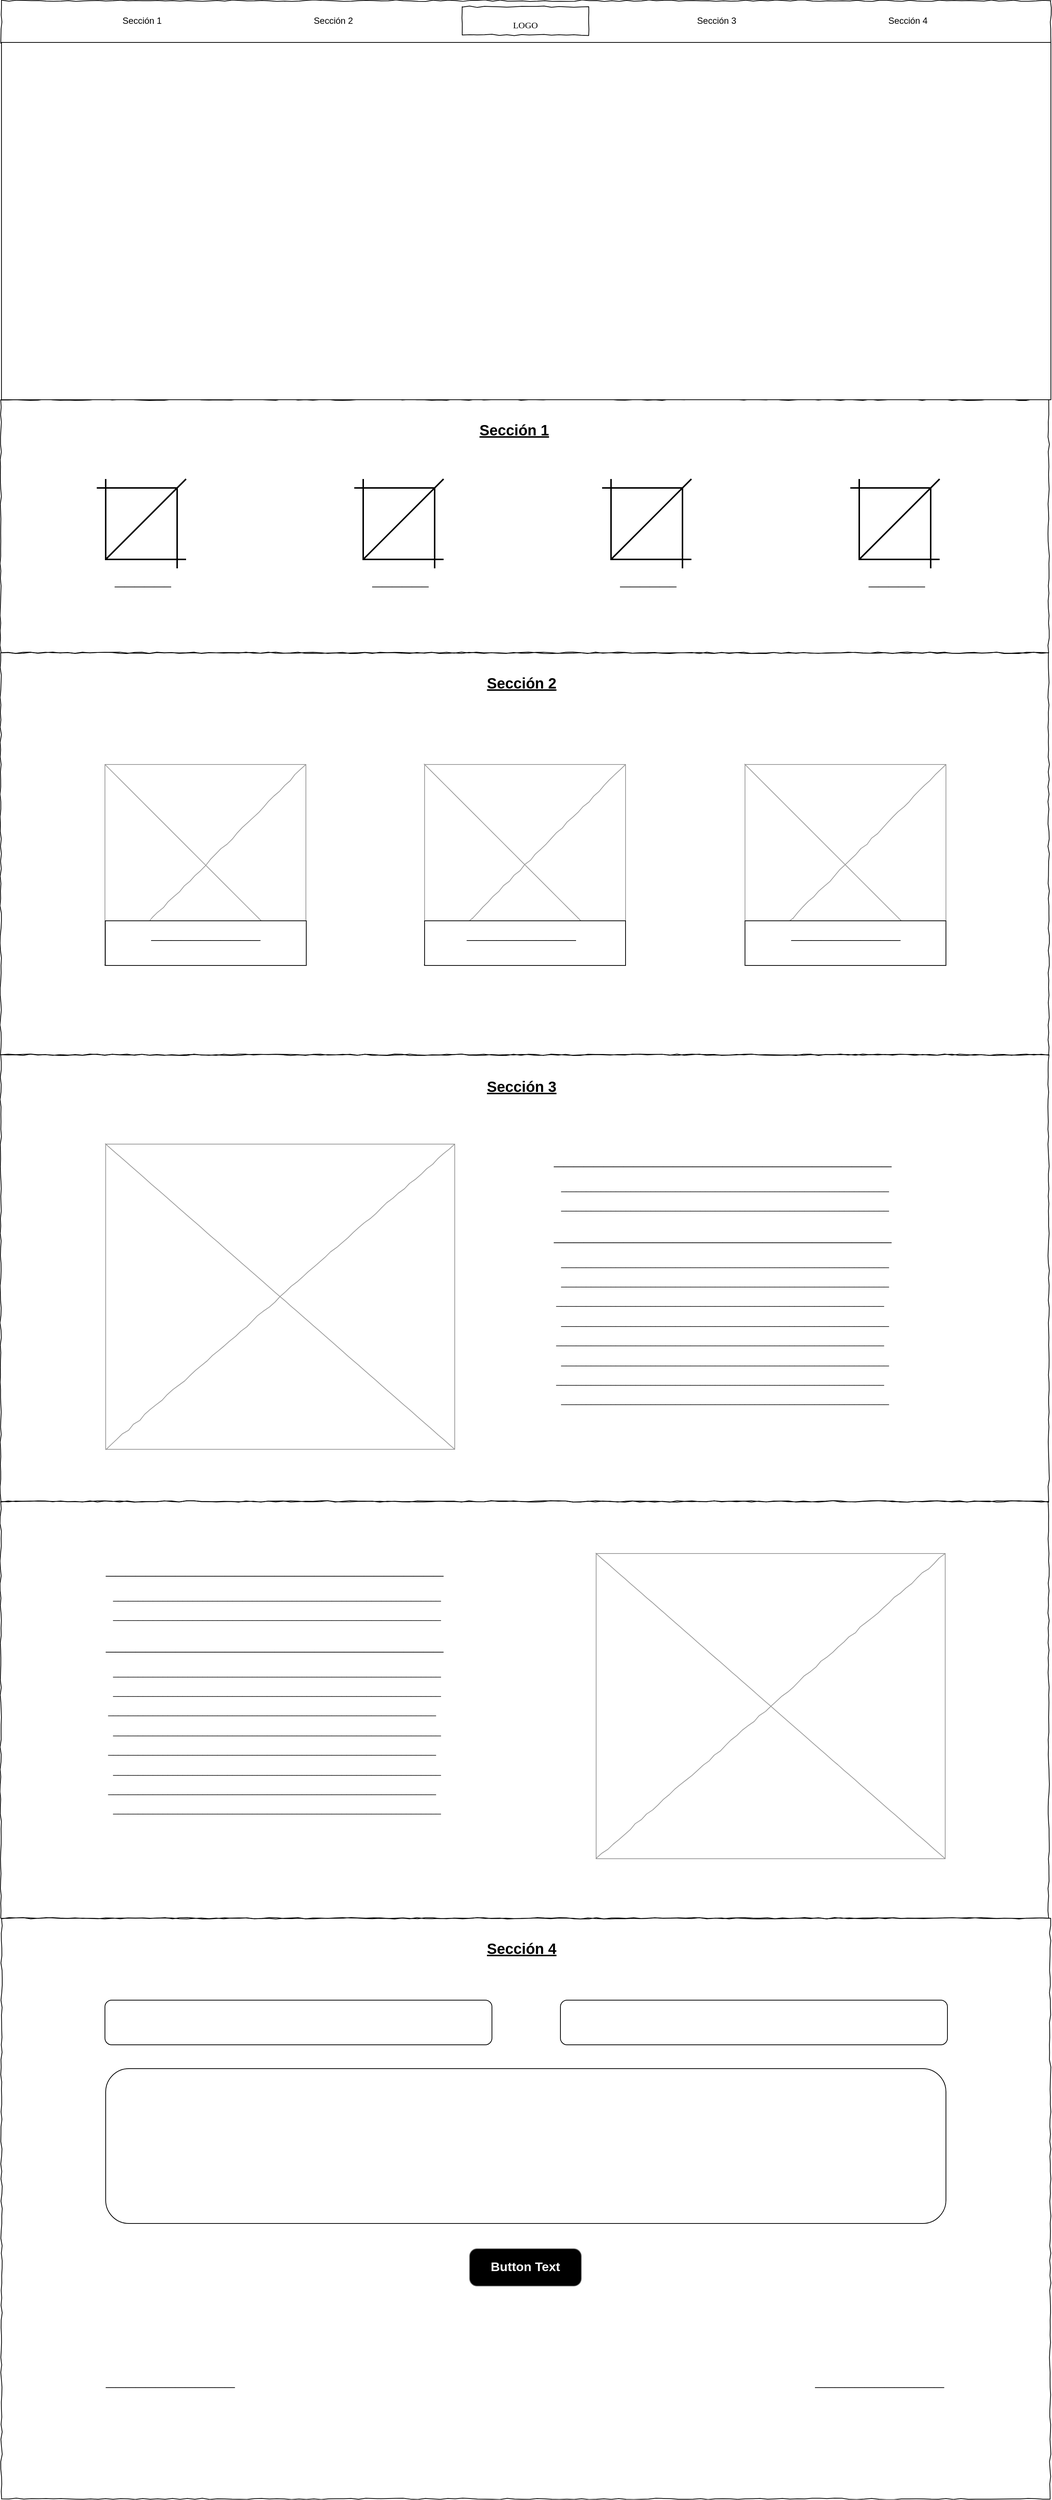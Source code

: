 <mxfile version="12.0.0" type="github" pages="1"><diagram id="0LMb7xExMd5GpuWsq3H-" name="Page-1"><mxGraphModel dx="6459" dy="3120" grid="1" gridSize="10" guides="1" tooltips="1" connect="1" arrows="1" fold="1" page="1" pageScale="1" pageWidth="827" pageHeight="1169" math="0" shadow="0"><root><mxCell id="0"/><mxCell id="1" parent="0"/><mxCell id="923g_mKpPHge-toQImEV-1" value="" style="whiteSpace=wrap;html=1;rounded=0;shadow=0;labelBackgroundColor=none;strokeColor=#000000;strokeWidth=1;fillColor=none;fontFamily=Verdana;fontSize=12;fontColor=#000000;align=center;comic=1;" vertex="1" parent="1"><mxGeometry x="-120" y="1500" width="1408" height="600" as="geometry"/></mxCell><mxCell id="923g_mKpPHge-toQImEV-3" value="" style="whiteSpace=wrap;html=1;rounded=0;shadow=0;labelBackgroundColor=none;strokeColor=#000000;strokeWidth=1;fillColor=none;fontFamily=Verdana;fontSize=12;fontColor=#000000;align=center;comic=1;" vertex="1" parent="1"><mxGeometry x="-119" y="84" width="1410" height="57" as="geometry"/></mxCell><mxCell id="923g_mKpPHge-toQImEV-4" value="&lt;font style=&quot;font-size: 12px&quot;&gt;LOGO&lt;br&gt;&lt;/font&gt;" style="whiteSpace=wrap;html=1;rounded=0;shadow=0;labelBackgroundColor=none;strokeColor=#000000;strokeWidth=1;fillColor=#ffffff;fontFamily=Verdana;fontSize=28;fontColor=#000000;align=center;comic=1;" vertex="1" parent="1"><mxGeometry x="500" y="92" width="170" height="38" as="geometry"/></mxCell><mxCell id="923g_mKpPHge-toQImEV-5" value="" style="line;strokeWidth=1;html=1;rounded=0;shadow=0;labelBackgroundColor=none;fillColor=none;fontFamily=Verdana;fontSize=14;fontColor=#000000;align=center;comic=1;" vertex="1" parent="1"><mxGeometry x="20" y="140" width="1130" height="10" as="geometry"/></mxCell><mxCell id="923g_mKpPHge-toQImEV-24" value="" style="whiteSpace=wrap;html=1;rounded=0;shadow=0;labelBackgroundColor=none;strokeColor=#000000;strokeWidth=1;fillColor=none;fontFamily=Verdana;fontSize=12;fontColor=#000000;align=center;comic=1;" vertex="1" parent="1"><mxGeometry x="-120" y="620" width="1408" height="340" as="geometry"/></mxCell><mxCell id="923g_mKpPHge-toQImEV-25" value="" style="html=1;verticalLabelPosition=bottom;align=center;labelBackgroundColor=#ffffff;verticalAlign=top;strokeWidth=2;strokeColor=#000000;fillColor=#ffffff;shadow=0;dashed=0;shape=mxgraph.ios7.icons.crop;fontSize=12;flipH=0;flipV=0;" vertex="1" parent="1"><mxGeometry x="9" y="726.5" width="120" height="120" as="geometry"/></mxCell><mxCell id="923g_mKpPHge-toQImEV-28" value="" style="whiteSpace=wrap;html=1;rounded=0;shadow=0;labelBackgroundColor=none;strokeColor=#000000;strokeWidth=1;fillColor=none;fontFamily=Verdana;fontSize=12;fontColor=#000000;align=center;comic=1;" vertex="1" parent="1"><mxGeometry x="-120" y="960" width="1408" height="540" as="geometry"/></mxCell><mxCell id="923g_mKpPHge-toQImEV-32" value="&lt;h1&gt;___________&lt;/h1&gt;&lt;p&gt;&amp;nbsp;&lt;/p&gt;" style="text;html=1;strokeColor=none;fillColor=none;spacing=5;spacingTop=-20;whiteSpace=wrap;overflow=hidden;rounded=0;fontSize=12;" vertex="1" parent="1"><mxGeometry x="28" y="840.5" width="84" height="53" as="geometry"/></mxCell><mxCell id="923g_mKpPHge-toQImEV-41" value="" style="verticalLabelPosition=bottom;shadow=0;dashed=0;align=center;html=1;verticalAlign=top;strokeWidth=1;shape=mxgraph.mockup.graphics.simpleIcon;strokeColor=#999999;fillColor=#ffffff;rounded=0;labelBackgroundColor=none;fontFamily=Verdana;fontSize=14;fontColor=#000000;comic=1;" vertex="1" parent="1"><mxGeometry x="20" y="1110" width="270" height="270" as="geometry"/></mxCell><mxCell id="923g_mKpPHge-toQImEV-42" value="" style="verticalLabelPosition=bottom;shadow=0;dashed=0;align=center;html=1;verticalAlign=top;strokeWidth=1;shape=mxgraph.mockup.graphics.simpleIcon;strokeColor=#999999;fillColor=#ffffff;rounded=0;labelBackgroundColor=none;fontFamily=Verdana;fontSize=14;fontColor=#000000;comic=1;" vertex="1" parent="1"><mxGeometry x="449.5" y="1110" width="270" height="270" as="geometry"/></mxCell><mxCell id="923g_mKpPHge-toQImEV-43" value="" style="verticalLabelPosition=bottom;shadow=0;dashed=0;align=center;html=1;verticalAlign=top;strokeWidth=1;shape=mxgraph.mockup.graphics.simpleIcon;strokeColor=#999999;fillColor=#ffffff;rounded=0;labelBackgroundColor=none;fontFamily=Verdana;fontSize=14;fontColor=#000000;comic=1;" vertex="1" parent="1"><mxGeometry x="880" y="1110" width="270" height="270" as="geometry"/></mxCell><mxCell id="923g_mKpPHge-toQImEV-67" value="" style="whiteSpace=wrap;html=1;rounded=0;shadow=0;labelBackgroundColor=none;strokeColor=#000000;strokeWidth=1;fillColor=none;fontFamily=Verdana;fontSize=12;fontColor=#000000;align=center;comic=1;" vertex="1" parent="1"><mxGeometry x="-119" y="2660" width="1409" height="780" as="geometry"/></mxCell><mxCell id="923g_mKpPHge-toQImEV-68" value="&lt;h1&gt;_____________&lt;/h1&gt;&lt;p&gt;&amp;nbsp;&lt;br&gt;&lt;/p&gt;" style="text;html=1;strokeColor=none;fillColor=none;spacing=5;spacingTop=-20;whiteSpace=wrap;overflow=hidden;rounded=0;fontSize=12;" vertex="1" parent="1"><mxGeometry x="16" y="3260" width="190" height="50" as="geometry"/></mxCell><mxCell id="923g_mKpPHge-toQImEV-69" value="" style="shape=image;html=1;verticalAlign=top;verticalLabelPosition=bottom;labelBackgroundColor=#ffffff;imageAspect=0;aspect=fixed;image=https://cdn3.iconfinder.com/data/icons/picons-social/57/03-twitter-128.png;strokeColor=#000000;fillColor=#B3B3B3;fontSize=12;" vertex="1" parent="1"><mxGeometry x="484.029" y="3270" width="30" height="30" as="geometry"/></mxCell><mxCell id="923g_mKpPHge-toQImEV-70" value="" style="shape=image;html=1;verticalAlign=top;verticalLabelPosition=bottom;labelBackgroundColor=#ffffff;imageAspect=0;aspect=fixed;image=https://cdn3.iconfinder.com/data/icons/picons-social/57/06-facebook-128.png;strokeColor=#000000;fillColor=#B3B3B3;fontSize=12;" vertex="1" parent="1"><mxGeometry x="535" y="3270" width="30" height="30" as="geometry"/></mxCell><mxCell id="923g_mKpPHge-toQImEV-71" value="" style="shape=image;html=1;verticalAlign=top;verticalLabelPosition=bottom;labelBackgroundColor=#ffffff;imageAspect=0;aspect=fixed;image=https://cdn0.iconfinder.com/data/icons/social-glyph/30/youtube-120.png;strokeColor=#000000;fillColor=#B3B3B3;fontSize=12;" vertex="1" parent="1"><mxGeometry x="586" y="3270" width="30" height="30" as="geometry"/></mxCell><mxCell id="923g_mKpPHge-toQImEV-72" value="" style="shape=image;html=1;verticalAlign=top;verticalLabelPosition=bottom;labelBackgroundColor=#ffffff;imageAspect=0;aspect=fixed;image=https://cdn3.iconfinder.com/data/icons/picons-social/57/38-instagram-128.png;strokeColor=#000000;fillColor=#B3B3B3;fontSize=12;" vertex="1" parent="1"><mxGeometry x="636" y="3270" width="30" height="30" as="geometry"/></mxCell><mxCell id="923g_mKpPHge-toQImEV-75" value="Sección 1" style="text;html=1;strokeColor=none;fillColor=none;align=center;verticalAlign=middle;whiteSpace=wrap;rounded=0;" vertex="1" parent="1"><mxGeometry x="20" y="101" width="100" height="20" as="geometry"/></mxCell><mxCell id="923g_mKpPHge-toQImEV-76" value="Sección 2" style="text;html=1;strokeColor=none;fillColor=none;align=center;verticalAlign=middle;whiteSpace=wrap;rounded=0;" vertex="1" parent="1"><mxGeometry x="277" y="101" width="100" height="20" as="geometry"/></mxCell><mxCell id="923g_mKpPHge-toQImEV-77" value="Sección 3" style="text;html=1;strokeColor=none;fillColor=none;align=center;verticalAlign=middle;whiteSpace=wrap;rounded=0;" vertex="1" parent="1"><mxGeometry x="792" y="101" width="100" height="20" as="geometry"/></mxCell><mxCell id="923g_mKpPHge-toQImEV-78" value="Sección 4" style="text;html=1;strokeColor=none;fillColor=none;align=center;verticalAlign=middle;whiteSpace=wrap;rounded=0;" vertex="1" parent="1"><mxGeometry x="1049" y="101" width="100" height="20" as="geometry"/></mxCell><mxCell id="923g_mKpPHge-toQImEV-82" value="" style="whiteSpace=wrap;html=1;" vertex="1" parent="1"><mxGeometry x="-119" y="140" width="1410" height="480" as="geometry"/></mxCell><mxCell id="923g_mKpPHge-toQImEV-81" value="" style="shape=image;html=1;verticalAlign=top;verticalLabelPosition=bottom;labelBackgroundColor=#ffffff;imageAspect=0;aspect=fixed;image=https://cdn0.iconfinder.com/data/icons/social-glyph/30/youtube-120.png" vertex="1" parent="1"><mxGeometry x="524" y="329.857" width="120" height="120" as="geometry"/></mxCell><mxCell id="923g_mKpPHge-toQImEV-83" value="" style="html=1;verticalLabelPosition=bottom;align=center;labelBackgroundColor=#ffffff;verticalAlign=top;strokeWidth=2;strokeColor=#000000;fillColor=#ffffff;shadow=0;dashed=0;shape=mxgraph.ios7.icons.crop;fontSize=12;flipH=0;flipV=0;" vertex="1" parent="1"><mxGeometry x="355" y="726.5" width="120" height="120" as="geometry"/></mxCell><mxCell id="923g_mKpPHge-toQImEV-84" value="" style="html=1;verticalLabelPosition=bottom;align=center;labelBackgroundColor=#ffffff;verticalAlign=top;strokeWidth=2;strokeColor=#000000;fillColor=#ffffff;shadow=0;dashed=0;shape=mxgraph.ios7.icons.crop;fontSize=12;flipH=0;flipV=0;" vertex="1" parent="1"><mxGeometry x="688" y="726.5" width="120" height="120" as="geometry"/></mxCell><mxCell id="923g_mKpPHge-toQImEV-85" value="" style="html=1;verticalLabelPosition=bottom;align=center;labelBackgroundColor=#ffffff;verticalAlign=top;strokeWidth=2;strokeColor=#000000;fillColor=#ffffff;shadow=0;dashed=0;shape=mxgraph.ios7.icons.crop;fontSize=12;flipH=0;flipV=0;" vertex="1" parent="1"><mxGeometry x="1021.5" y="726.5" width="120" height="120" as="geometry"/></mxCell><mxCell id="923g_mKpPHge-toQImEV-86" value="&lt;h1&gt;___________&lt;/h1&gt;&lt;p&gt;&amp;nbsp;&lt;/p&gt;" style="text;html=1;strokeColor=none;fillColor=none;spacing=5;spacingTop=-20;whiteSpace=wrap;overflow=hidden;rounded=0;fontSize=12;" vertex="1" parent="1"><mxGeometry x="374" y="840.5" width="84" height="53" as="geometry"/></mxCell><mxCell id="923g_mKpPHge-toQImEV-87" value="&lt;h1&gt;___________&lt;/h1&gt;&lt;p&gt;&amp;nbsp;&lt;/p&gt;" style="text;html=1;strokeColor=none;fillColor=none;spacing=5;spacingTop=-20;whiteSpace=wrap;overflow=hidden;rounded=0;fontSize=12;" vertex="1" parent="1"><mxGeometry x="707" y="840.5" width="84" height="53" as="geometry"/></mxCell><mxCell id="923g_mKpPHge-toQImEV-88" value="&lt;h1&gt;___________&lt;/h1&gt;&lt;p&gt;&amp;nbsp;&lt;/p&gt;" style="text;html=1;strokeColor=none;fillColor=none;spacing=5;spacingTop=-20;whiteSpace=wrap;overflow=hidden;rounded=0;fontSize=12;" vertex="1" parent="1"><mxGeometry x="1040.5" y="840.5" width="84" height="53" as="geometry"/></mxCell><mxCell id="923g_mKpPHge-toQImEV-89" value="&lt;b&gt;&lt;font style=&quot;font-size: 20px&quot;&gt;&lt;u&gt;Sección 1&lt;/u&gt;&lt;/font&gt;&lt;/b&gt;" style="text;html=1;strokeColor=none;fillColor=none;align=center;verticalAlign=middle;whiteSpace=wrap;rounded=0;" vertex="1" parent="1"><mxGeometry x="520" y="650" width="100" height="20" as="geometry"/></mxCell><mxCell id="923g_mKpPHge-toQImEV-90" value="&lt;b&gt;&lt;font style=&quot;font-size: 20px&quot;&gt;&lt;u&gt;Sección 2&lt;/u&gt;&lt;/font&gt;&lt;/b&gt;" style="text;html=1;strokeColor=none;fillColor=none;align=center;verticalAlign=middle;whiteSpace=wrap;rounded=0;" vertex="1" parent="1"><mxGeometry x="530" y="990" width="100" height="20" as="geometry"/></mxCell><mxCell id="923g_mKpPHge-toQImEV-92" value="" style="rounded=0;whiteSpace=wrap;html=1;" vertex="1" parent="1"><mxGeometry x="20.5" y="1320" width="270" height="60" as="geometry"/></mxCell><mxCell id="923g_mKpPHge-toQImEV-94" value="" style="rounded=0;whiteSpace=wrap;html=1;" vertex="1" parent="1"><mxGeometry x="449.5" y="1320" width="270" height="60" as="geometry"/></mxCell><mxCell id="923g_mKpPHge-toQImEV-95" value="" style="rounded=0;whiteSpace=wrap;html=1;" vertex="1" parent="1"><mxGeometry x="880" y="1320" width="270" height="60" as="geometry"/></mxCell><mxCell id="923g_mKpPHge-toQImEV-96" value="&lt;h1&gt;___________&lt;/h1&gt;&lt;p&gt;&amp;nbsp;&lt;/p&gt;" style="text;html=1;strokeColor=none;fillColor=none;spacing=5;spacingTop=-20;whiteSpace=wrap;overflow=hidden;rounded=0;fontSize=12;" vertex="1" parent="1"><mxGeometry x="76.5" y="1315.5" width="181" height="53" as="geometry"/></mxCell><mxCell id="923g_mKpPHge-toQImEV-97" value="&lt;h1&gt;___________&lt;/h1&gt;&lt;p&gt;&amp;nbsp;&lt;/p&gt;" style="text;html=1;strokeColor=none;fillColor=none;spacing=5;spacingTop=-20;whiteSpace=wrap;overflow=hidden;rounded=0;fontSize=12;" vertex="1" parent="1"><mxGeometry x="501" y="1315.5" width="181" height="53" as="geometry"/></mxCell><mxCell id="923g_mKpPHge-toQImEV-98" value="&lt;h1&gt;___________&lt;/h1&gt;&lt;p&gt;&amp;nbsp;&lt;/p&gt;" style="text;html=1;strokeColor=none;fillColor=none;spacing=5;spacingTop=-20;whiteSpace=wrap;overflow=hidden;rounded=0;fontSize=12;" vertex="1" parent="1"><mxGeometry x="936.5" y="1315.5" width="181" height="53" as="geometry"/></mxCell><mxCell id="923g_mKpPHge-toQImEV-99" value="&lt;b&gt;&lt;font style=&quot;font-size: 20px&quot;&gt;&lt;u&gt;Sección 3&lt;/u&gt;&lt;/font&gt;&lt;/b&gt;" style="text;html=1;strokeColor=none;fillColor=none;align=center;verticalAlign=middle;whiteSpace=wrap;rounded=0;" vertex="1" parent="1"><mxGeometry x="530" y="1532" width="100" height="20" as="geometry"/></mxCell><mxCell id="923g_mKpPHge-toQImEV-100" value="" style="verticalLabelPosition=bottom;shadow=0;dashed=0;align=center;html=1;verticalAlign=top;strokeWidth=1;shape=mxgraph.mockup.graphics.simpleIcon;strokeColor=#999999;fillColor=#ffffff;rounded=0;labelBackgroundColor=none;fontFamily=Verdana;fontSize=14;fontColor=#000000;comic=1;" vertex="1" parent="1"><mxGeometry x="21" y="1620" width="469" height="410" as="geometry"/></mxCell><mxCell id="923g_mKpPHge-toQImEV-101" value="&lt;h1&gt;____________________________________&lt;/h1&gt;&lt;p&gt;&amp;nbsp; &amp;nbsp;__________________________________________________________________&lt;/p&gt;&lt;p&gt;&amp;nbsp; &amp;nbsp;__________________________________________________________________&lt;/p&gt;&lt;h1&gt;__________________________________&lt;/h1&gt;&lt;p&gt;&amp;nbsp;&amp;nbsp;&lt;span&gt;&amp;nbsp;__________________________________________________________________&lt;/span&gt;&lt;br&gt;&lt;/p&gt;&lt;p&gt;&amp;nbsp; &amp;nbsp;__________________________________________________________________&lt;/p&gt;&lt;p&gt;&amp;nbsp;__________________________________________________________________&lt;/p&gt;&lt;p&gt;&amp;nbsp; &amp;nbsp;__________________________________________________________________&lt;/p&gt;&lt;p&gt;&amp;nbsp;__________________________________________________________________&lt;/p&gt;&lt;p&gt;&amp;nbsp; &amp;nbsp;__________________________________________________________________&lt;/p&gt;&lt;p&gt;&amp;nbsp;__________________________________________________________________&lt;/p&gt;&lt;p&gt;&amp;nbsp; &amp;nbsp;__________________________________________________________________&lt;/p&gt;" style="text;html=1;strokeColor=none;fillColor=none;spacing=5;spacingTop=-20;whiteSpace=wrap;overflow=hidden;rounded=0;fontSize=12;" vertex="1" parent="1"><mxGeometry x="618" y="1620" width="462" height="370" as="geometry"/></mxCell><mxCell id="923g_mKpPHge-toQImEV-102" value="" style="whiteSpace=wrap;html=1;rounded=0;shadow=0;labelBackgroundColor=none;strokeColor=#000000;strokeWidth=1;fillColor=none;fontFamily=Verdana;fontSize=12;fontColor=#000000;align=center;comic=1;" vertex="1" parent="1"><mxGeometry x="-120" y="2100" width="1408" height="560" as="geometry"/></mxCell><mxCell id="923g_mKpPHge-toQImEV-103" value="" style="verticalLabelPosition=bottom;shadow=0;dashed=0;align=center;html=1;verticalAlign=top;strokeWidth=1;shape=mxgraph.mockup.graphics.simpleIcon;strokeColor=#999999;fillColor=#ffffff;rounded=0;labelBackgroundColor=none;fontFamily=Verdana;fontSize=14;fontColor=#000000;comic=1;" vertex="1" parent="1"><mxGeometry x="680" y="2170" width="469" height="410" as="geometry"/></mxCell><mxCell id="923g_mKpPHge-toQImEV-104" value="&lt;h1&gt;____________________________________&lt;/h1&gt;&lt;p&gt;&amp;nbsp; &amp;nbsp;__________________________________________________________________&lt;/p&gt;&lt;p&gt;&amp;nbsp; &amp;nbsp;__________________________________________________________________&lt;/p&gt;&lt;h1&gt;__________________________________&lt;/h1&gt;&lt;p&gt;&amp;nbsp;&amp;nbsp;&lt;span&gt;&amp;nbsp;__________________________________________________________________&lt;/span&gt;&lt;br&gt;&lt;/p&gt;&lt;p&gt;&amp;nbsp; &amp;nbsp;__________________________________________________________________&lt;/p&gt;&lt;p&gt;&amp;nbsp;__________________________________________________________________&lt;/p&gt;&lt;p&gt;&amp;nbsp; &amp;nbsp;__________________________________________________________________&lt;/p&gt;&lt;p&gt;&amp;nbsp;__________________________________________________________________&lt;/p&gt;&lt;p&gt;&amp;nbsp; &amp;nbsp;__________________________________________________________________&lt;/p&gt;&lt;p&gt;&amp;nbsp;__________________________________________________________________&lt;/p&gt;&lt;p&gt;&amp;nbsp; &amp;nbsp;__________________________________________________________________&lt;/p&gt;" style="text;html=1;strokeColor=none;fillColor=none;spacing=5;spacingTop=-20;whiteSpace=wrap;overflow=hidden;rounded=0;fontSize=12;" vertex="1" parent="1"><mxGeometry x="16" y="2170" width="462" height="370" as="geometry"/></mxCell><mxCell id="923g_mKpPHge-toQImEV-105" value="&lt;b&gt;&lt;font style=&quot;font-size: 20px&quot;&gt;&lt;u&gt;Sección 4&lt;/u&gt;&lt;/font&gt;&lt;/b&gt;" style="text;html=1;strokeColor=none;fillColor=none;align=center;verticalAlign=middle;whiteSpace=wrap;rounded=0;" vertex="1" parent="1"><mxGeometry x="530" y="2690" width="100" height="20" as="geometry"/></mxCell><mxCell id="923g_mKpPHge-toQImEV-107" value="" style="rounded=1;whiteSpace=wrap;html=1;" vertex="1" parent="1"><mxGeometry x="20" y="2770" width="520" height="60" as="geometry"/></mxCell><mxCell id="923g_mKpPHge-toQImEV-108" value="" style="rounded=1;whiteSpace=wrap;html=1;" vertex="1" parent="1"><mxGeometry x="632" y="2770" width="520" height="60" as="geometry"/></mxCell><mxCell id="923g_mKpPHge-toQImEV-109" value="" style="rounded=1;whiteSpace=wrap;html=1;" vertex="1" parent="1"><mxGeometry x="21" y="2862" width="1129" height="208" as="geometry"/></mxCell><mxCell id="923g_mKpPHge-toQImEV-112" value="Button Text" style="strokeWidth=1;shadow=0;dashed=0;align=center;html=1;shape=mxgraph.mockup.buttons.button;strokeColor=#666666;fontColor=#ffffff;mainText=;buttonStyle=round;fontSize=17;fontStyle=1;fillColor=#000000;whiteSpace=wrap;" vertex="1" parent="1"><mxGeometry x="510" y="3104" width="150" height="50" as="geometry"/></mxCell><mxCell id="923g_mKpPHge-toQImEV-113" value="&lt;h1&gt;_____________&lt;/h1&gt;&lt;p&gt;&amp;nbsp;&lt;br&gt;&lt;/p&gt;" style="text;html=1;strokeColor=none;fillColor=none;spacing=5;spacingTop=-20;whiteSpace=wrap;overflow=hidden;rounded=0;fontSize=12;" vertex="1" parent="1"><mxGeometry x="969" y="3260" width="190" height="50" as="geometry"/></mxCell></root></mxGraphModel></diagram></mxfile>